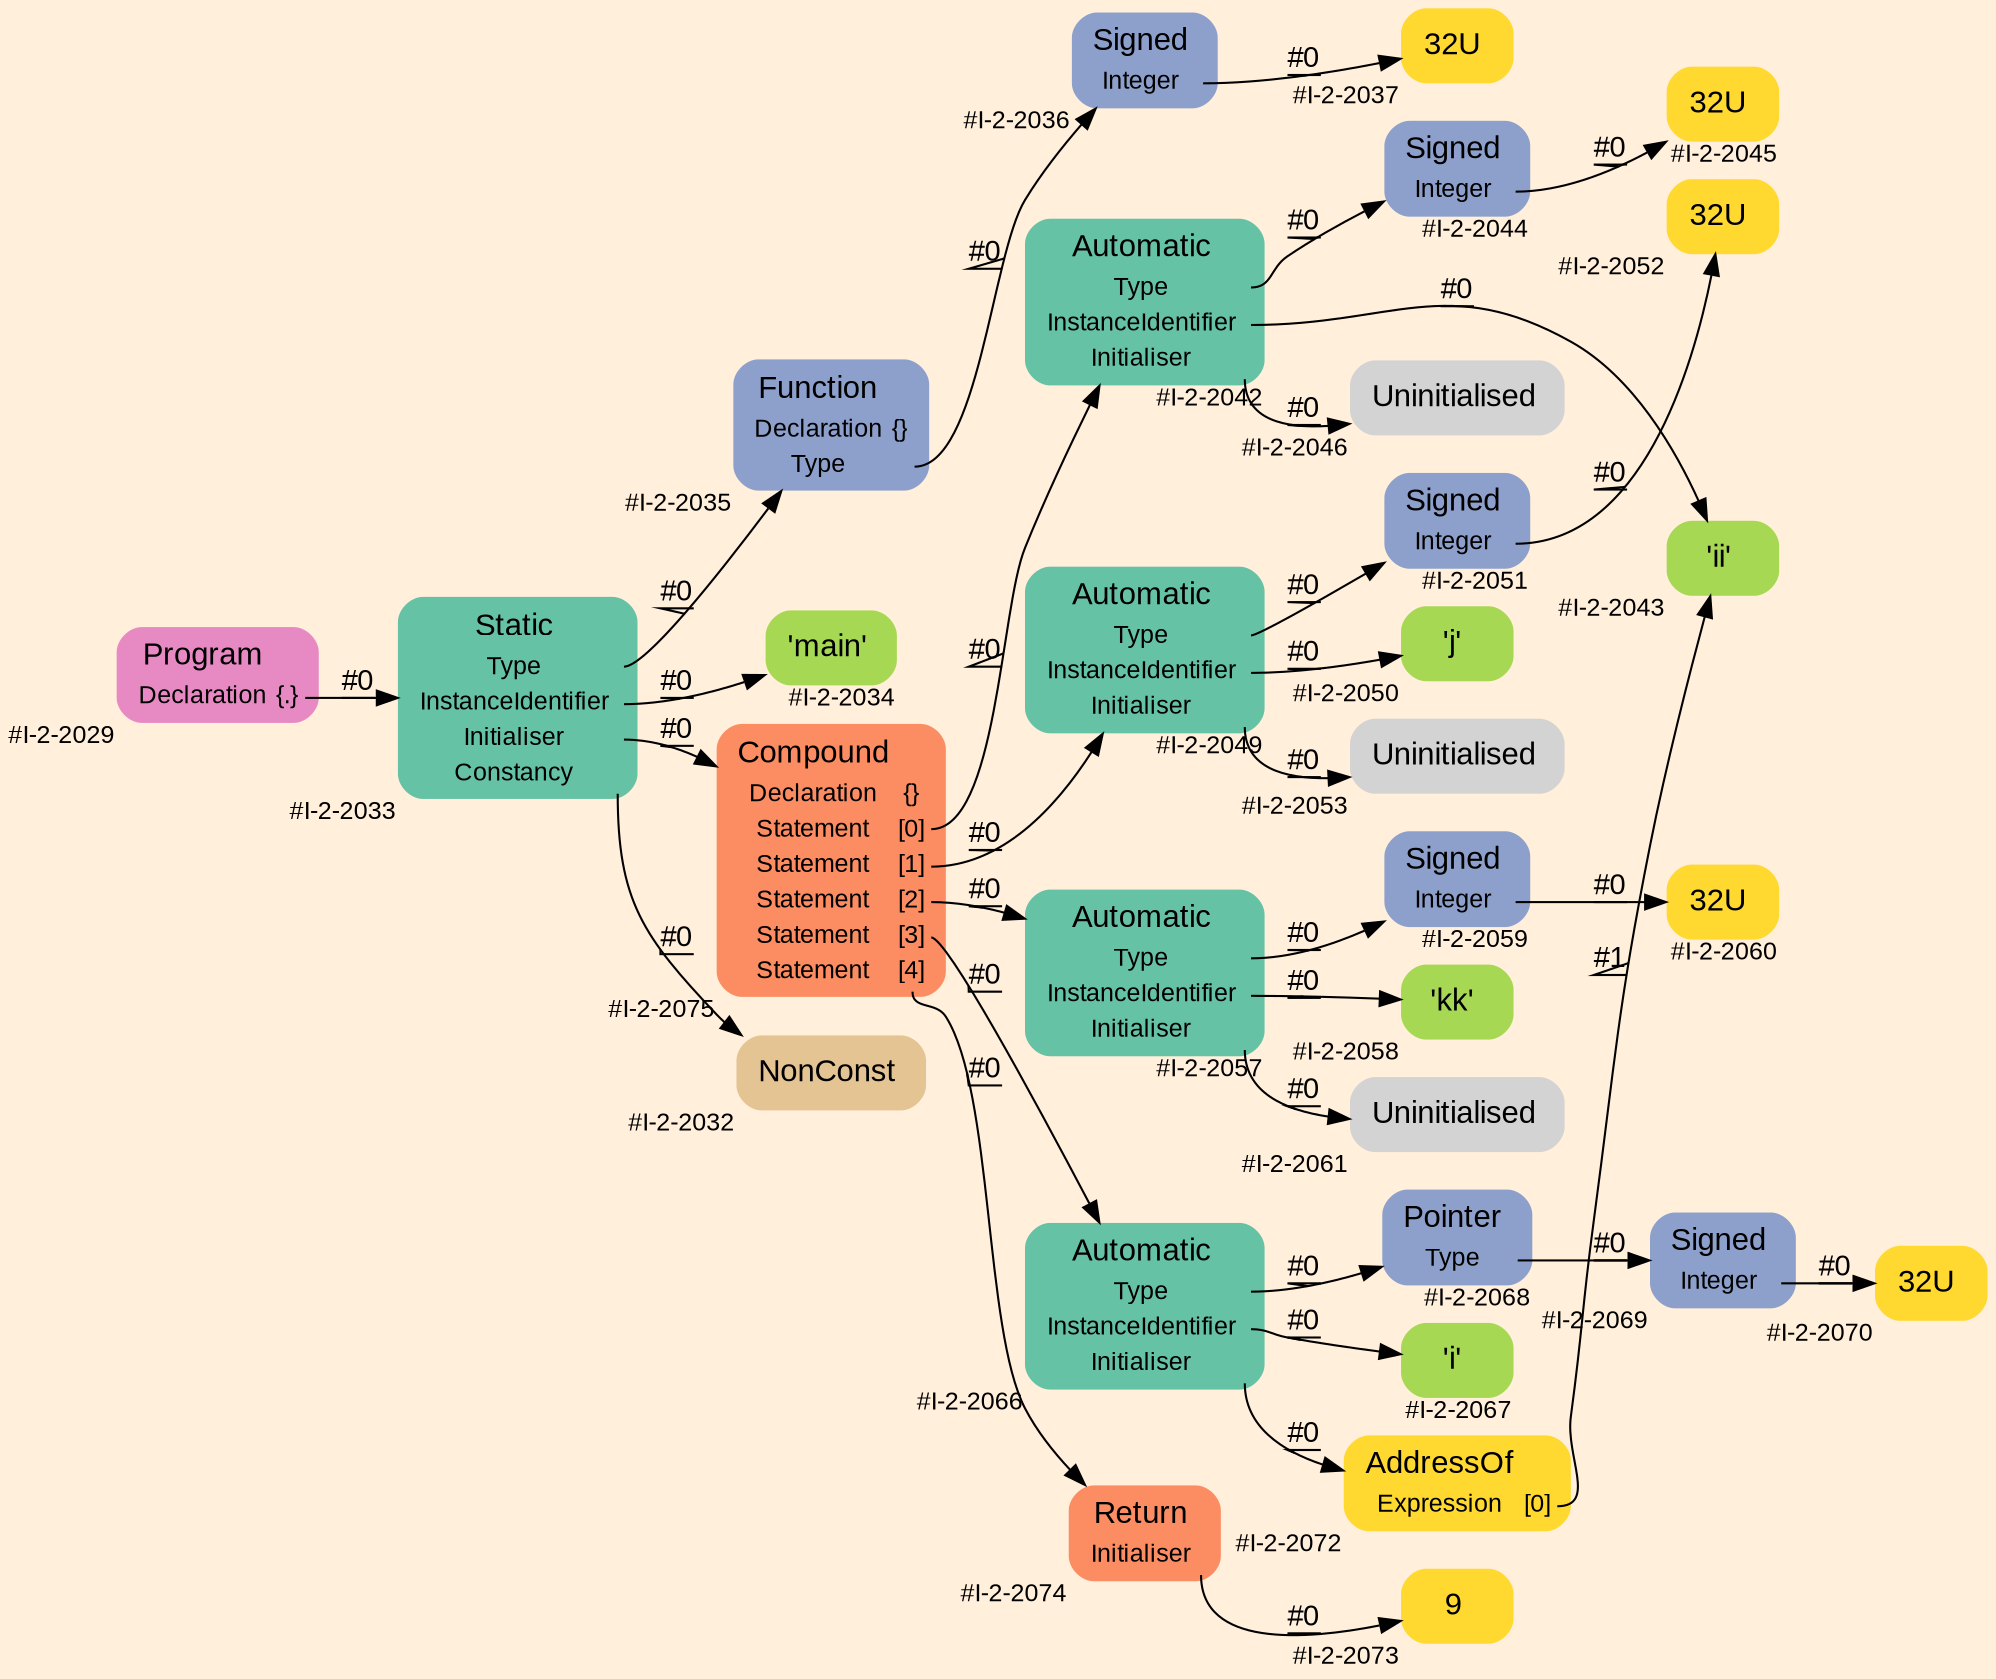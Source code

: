 digraph "" {
label = ""
labelloc = t
graph [
    rankdir = "LR"
    ranksep = 0.3
    bgcolor = antiquewhite1
    color = black
    fontcolor = black
    fontname = "Arial"
];
node [
    fontname = "Arial"
];
edge [
    fontname = "Arial"
];


// -------------------- node figure --------------------
// -------- block #I-2-2029 ----------
"#I-2-2029" [
    shape = "plaintext"
    fillcolor = "/set28/4"
    xlabel = "#I-2-2029"
    fontsize = "12"
    fontcolor = black
    label = <<TABLE BORDER="0" CELLBORDER="0" CELLSPACING="0">
     <TR><TD><FONT POINT-SIZE="15" COLOR="black">Program</FONT></TD><TD></TD></TR>
     <TR><TD><FONT POINT-SIZE="12" COLOR="black">Declaration</FONT></TD><TD PORT="port0"><FONT POINT-SIZE="12" COLOR="black">{.}</FONT></TD></TR>
    </TABLE>>
    style = "rounded,filled"
];

// -------- block #I-2-2033 ----------
"#I-2-2033" [
    shape = "plaintext"
    fillcolor = "/set28/1"
    xlabel = "#I-2-2033"
    fontsize = "12"
    fontcolor = black
    label = <<TABLE BORDER="0" CELLBORDER="0" CELLSPACING="0">
     <TR><TD><FONT POINT-SIZE="15" COLOR="black">Static</FONT></TD><TD></TD></TR>
     <TR><TD><FONT POINT-SIZE="12" COLOR="black">Type</FONT></TD><TD PORT="port0"></TD></TR>
     <TR><TD><FONT POINT-SIZE="12" COLOR="black">InstanceIdentifier</FONT></TD><TD PORT="port1"></TD></TR>
     <TR><TD><FONT POINT-SIZE="12" COLOR="black">Initialiser</FONT></TD><TD PORT="port2"></TD></TR>
     <TR><TD><FONT POINT-SIZE="12" COLOR="black">Constancy</FONT></TD><TD PORT="port3"></TD></TR>
    </TABLE>>
    style = "rounded,filled"
];

// -------- block #I-2-2035 ----------
"#I-2-2035" [
    shape = "plaintext"
    fillcolor = "/set28/3"
    xlabel = "#I-2-2035"
    fontsize = "12"
    fontcolor = black
    label = <<TABLE BORDER="0" CELLBORDER="0" CELLSPACING="0">
     <TR><TD><FONT POINT-SIZE="15" COLOR="black">Function</FONT></TD><TD></TD></TR>
     <TR><TD><FONT POINT-SIZE="12" COLOR="black">Declaration</FONT></TD><TD PORT="port0"><FONT POINT-SIZE="12" COLOR="black">{}</FONT></TD></TR>
     <TR><TD><FONT POINT-SIZE="12" COLOR="black">Type</FONT></TD><TD PORT="port1"></TD></TR>
    </TABLE>>
    style = "rounded,filled"
];

// -------- block #I-2-2036 ----------
"#I-2-2036" [
    shape = "plaintext"
    fillcolor = "/set28/3"
    xlabel = "#I-2-2036"
    fontsize = "12"
    fontcolor = black
    label = <<TABLE BORDER="0" CELLBORDER="0" CELLSPACING="0">
     <TR><TD><FONT POINT-SIZE="15" COLOR="black">Signed</FONT></TD><TD></TD></TR>
     <TR><TD><FONT POINT-SIZE="12" COLOR="black">Integer</FONT></TD><TD PORT="port0"></TD></TR>
    </TABLE>>
    style = "rounded,filled"
];

// -------- block #I-2-2037 ----------
"#I-2-2037" [
    shape = "plaintext"
    fillcolor = "/set28/6"
    xlabel = "#I-2-2037"
    fontsize = "12"
    fontcolor = black
    label = <<TABLE BORDER="0" CELLBORDER="0" CELLSPACING="0">
     <TR><TD><FONT POINT-SIZE="15" COLOR="black">32U</FONT></TD><TD></TD></TR>
    </TABLE>>
    style = "rounded,filled"
];

// -------- block #I-2-2034 ----------
"#I-2-2034" [
    shape = "plaintext"
    fillcolor = "/set28/5"
    xlabel = "#I-2-2034"
    fontsize = "12"
    fontcolor = black
    label = <<TABLE BORDER="0" CELLBORDER="0" CELLSPACING="0">
     <TR><TD><FONT POINT-SIZE="15" COLOR="black">'main'</FONT></TD><TD></TD></TR>
    </TABLE>>
    style = "rounded,filled"
];

// -------- block #I-2-2075 ----------
"#I-2-2075" [
    shape = "plaintext"
    fillcolor = "/set28/2"
    xlabel = "#I-2-2075"
    fontsize = "12"
    fontcolor = black
    label = <<TABLE BORDER="0" CELLBORDER="0" CELLSPACING="0">
     <TR><TD><FONT POINT-SIZE="15" COLOR="black">Compound</FONT></TD><TD></TD></TR>
     <TR><TD><FONT POINT-SIZE="12" COLOR="black">Declaration</FONT></TD><TD PORT="port0"><FONT POINT-SIZE="12" COLOR="black">{}</FONT></TD></TR>
     <TR><TD><FONT POINT-SIZE="12" COLOR="black">Statement</FONT></TD><TD PORT="port1"><FONT POINT-SIZE="12" COLOR="black">[0]</FONT></TD></TR>
     <TR><TD><FONT POINT-SIZE="12" COLOR="black">Statement</FONT></TD><TD PORT="port2"><FONT POINT-SIZE="12" COLOR="black">[1]</FONT></TD></TR>
     <TR><TD><FONT POINT-SIZE="12" COLOR="black">Statement</FONT></TD><TD PORT="port3"><FONT POINT-SIZE="12" COLOR="black">[2]</FONT></TD></TR>
     <TR><TD><FONT POINT-SIZE="12" COLOR="black">Statement</FONT></TD><TD PORT="port4"><FONT POINT-SIZE="12" COLOR="black">[3]</FONT></TD></TR>
     <TR><TD><FONT POINT-SIZE="12" COLOR="black">Statement</FONT></TD><TD PORT="port5"><FONT POINT-SIZE="12" COLOR="black">[4]</FONT></TD></TR>
    </TABLE>>
    style = "rounded,filled"
];

// -------- block #I-2-2042 ----------
"#I-2-2042" [
    shape = "plaintext"
    fillcolor = "/set28/1"
    xlabel = "#I-2-2042"
    fontsize = "12"
    fontcolor = black
    label = <<TABLE BORDER="0" CELLBORDER="0" CELLSPACING="0">
     <TR><TD><FONT POINT-SIZE="15" COLOR="black">Automatic</FONT></TD><TD></TD></TR>
     <TR><TD><FONT POINT-SIZE="12" COLOR="black">Type</FONT></TD><TD PORT="port0"></TD></TR>
     <TR><TD><FONT POINT-SIZE="12" COLOR="black">InstanceIdentifier</FONT></TD><TD PORT="port1"></TD></TR>
     <TR><TD><FONT POINT-SIZE="12" COLOR="black">Initialiser</FONT></TD><TD PORT="port2"></TD></TR>
    </TABLE>>
    style = "rounded,filled"
];

// -------- block #I-2-2044 ----------
"#I-2-2044" [
    shape = "plaintext"
    fillcolor = "/set28/3"
    xlabel = "#I-2-2044"
    fontsize = "12"
    fontcolor = black
    label = <<TABLE BORDER="0" CELLBORDER="0" CELLSPACING="0">
     <TR><TD><FONT POINT-SIZE="15" COLOR="black">Signed</FONT></TD><TD></TD></TR>
     <TR><TD><FONT POINT-SIZE="12" COLOR="black">Integer</FONT></TD><TD PORT="port0"></TD></TR>
    </TABLE>>
    style = "rounded,filled"
];

// -------- block #I-2-2045 ----------
"#I-2-2045" [
    shape = "plaintext"
    fillcolor = "/set28/6"
    xlabel = "#I-2-2045"
    fontsize = "12"
    fontcolor = black
    label = <<TABLE BORDER="0" CELLBORDER="0" CELLSPACING="0">
     <TR><TD><FONT POINT-SIZE="15" COLOR="black">32U</FONT></TD><TD></TD></TR>
    </TABLE>>
    style = "rounded,filled"
];

// -------- block #I-2-2043 ----------
"#I-2-2043" [
    shape = "plaintext"
    fillcolor = "/set28/5"
    xlabel = "#I-2-2043"
    fontsize = "12"
    fontcolor = black
    label = <<TABLE BORDER="0" CELLBORDER="0" CELLSPACING="0">
     <TR><TD><FONT POINT-SIZE="15" COLOR="black">'ii'</FONT></TD><TD></TD></TR>
    </TABLE>>
    style = "rounded,filled"
];

// -------- block #I-2-2046 ----------
"#I-2-2046" [
    shape = "plaintext"
    xlabel = "#I-2-2046"
    fontsize = "12"
    fontcolor = black
    label = <<TABLE BORDER="0" CELLBORDER="0" CELLSPACING="0">
     <TR><TD><FONT POINT-SIZE="15" COLOR="black">Uninitialised</FONT></TD><TD></TD></TR>
    </TABLE>>
    style = "rounded,filled"
];

// -------- block #I-2-2049 ----------
"#I-2-2049" [
    shape = "plaintext"
    fillcolor = "/set28/1"
    xlabel = "#I-2-2049"
    fontsize = "12"
    fontcolor = black
    label = <<TABLE BORDER="0" CELLBORDER="0" CELLSPACING="0">
     <TR><TD><FONT POINT-SIZE="15" COLOR="black">Automatic</FONT></TD><TD></TD></TR>
     <TR><TD><FONT POINT-SIZE="12" COLOR="black">Type</FONT></TD><TD PORT="port0"></TD></TR>
     <TR><TD><FONT POINT-SIZE="12" COLOR="black">InstanceIdentifier</FONT></TD><TD PORT="port1"></TD></TR>
     <TR><TD><FONT POINT-SIZE="12" COLOR="black">Initialiser</FONT></TD><TD PORT="port2"></TD></TR>
    </TABLE>>
    style = "rounded,filled"
];

// -------- block #I-2-2051 ----------
"#I-2-2051" [
    shape = "plaintext"
    fillcolor = "/set28/3"
    xlabel = "#I-2-2051"
    fontsize = "12"
    fontcolor = black
    label = <<TABLE BORDER="0" CELLBORDER="0" CELLSPACING="0">
     <TR><TD><FONT POINT-SIZE="15" COLOR="black">Signed</FONT></TD><TD></TD></TR>
     <TR><TD><FONT POINT-SIZE="12" COLOR="black">Integer</FONT></TD><TD PORT="port0"></TD></TR>
    </TABLE>>
    style = "rounded,filled"
];

// -------- block #I-2-2052 ----------
"#I-2-2052" [
    shape = "plaintext"
    fillcolor = "/set28/6"
    xlabel = "#I-2-2052"
    fontsize = "12"
    fontcolor = black
    label = <<TABLE BORDER="0" CELLBORDER="0" CELLSPACING="0">
     <TR><TD><FONT POINT-SIZE="15" COLOR="black">32U</FONT></TD><TD></TD></TR>
    </TABLE>>
    style = "rounded,filled"
];

// -------- block #I-2-2050 ----------
"#I-2-2050" [
    shape = "plaintext"
    fillcolor = "/set28/5"
    xlabel = "#I-2-2050"
    fontsize = "12"
    fontcolor = black
    label = <<TABLE BORDER="0" CELLBORDER="0" CELLSPACING="0">
     <TR><TD><FONT POINT-SIZE="15" COLOR="black">'j'</FONT></TD><TD></TD></TR>
    </TABLE>>
    style = "rounded,filled"
];

// -------- block #I-2-2053 ----------
"#I-2-2053" [
    shape = "plaintext"
    xlabel = "#I-2-2053"
    fontsize = "12"
    fontcolor = black
    label = <<TABLE BORDER="0" CELLBORDER="0" CELLSPACING="0">
     <TR><TD><FONT POINT-SIZE="15" COLOR="black">Uninitialised</FONT></TD><TD></TD></TR>
    </TABLE>>
    style = "rounded,filled"
];

// -------- block #I-2-2057 ----------
"#I-2-2057" [
    shape = "plaintext"
    fillcolor = "/set28/1"
    xlabel = "#I-2-2057"
    fontsize = "12"
    fontcolor = black
    label = <<TABLE BORDER="0" CELLBORDER="0" CELLSPACING="0">
     <TR><TD><FONT POINT-SIZE="15" COLOR="black">Automatic</FONT></TD><TD></TD></TR>
     <TR><TD><FONT POINT-SIZE="12" COLOR="black">Type</FONT></TD><TD PORT="port0"></TD></TR>
     <TR><TD><FONT POINT-SIZE="12" COLOR="black">InstanceIdentifier</FONT></TD><TD PORT="port1"></TD></TR>
     <TR><TD><FONT POINT-SIZE="12" COLOR="black">Initialiser</FONT></TD><TD PORT="port2"></TD></TR>
    </TABLE>>
    style = "rounded,filled"
];

// -------- block #I-2-2059 ----------
"#I-2-2059" [
    shape = "plaintext"
    fillcolor = "/set28/3"
    xlabel = "#I-2-2059"
    fontsize = "12"
    fontcolor = black
    label = <<TABLE BORDER="0" CELLBORDER="0" CELLSPACING="0">
     <TR><TD><FONT POINT-SIZE="15" COLOR="black">Signed</FONT></TD><TD></TD></TR>
     <TR><TD><FONT POINT-SIZE="12" COLOR="black">Integer</FONT></TD><TD PORT="port0"></TD></TR>
    </TABLE>>
    style = "rounded,filled"
];

// -------- block #I-2-2060 ----------
"#I-2-2060" [
    shape = "plaintext"
    fillcolor = "/set28/6"
    xlabel = "#I-2-2060"
    fontsize = "12"
    fontcolor = black
    label = <<TABLE BORDER="0" CELLBORDER="0" CELLSPACING="0">
     <TR><TD><FONT POINT-SIZE="15" COLOR="black">32U</FONT></TD><TD></TD></TR>
    </TABLE>>
    style = "rounded,filled"
];

// -------- block #I-2-2058 ----------
"#I-2-2058" [
    shape = "plaintext"
    fillcolor = "/set28/5"
    xlabel = "#I-2-2058"
    fontsize = "12"
    fontcolor = black
    label = <<TABLE BORDER="0" CELLBORDER="0" CELLSPACING="0">
     <TR><TD><FONT POINT-SIZE="15" COLOR="black">'kk'</FONT></TD><TD></TD></TR>
    </TABLE>>
    style = "rounded,filled"
];

// -------- block #I-2-2061 ----------
"#I-2-2061" [
    shape = "plaintext"
    xlabel = "#I-2-2061"
    fontsize = "12"
    fontcolor = black
    label = <<TABLE BORDER="0" CELLBORDER="0" CELLSPACING="0">
     <TR><TD><FONT POINT-SIZE="15" COLOR="black">Uninitialised</FONT></TD><TD></TD></TR>
    </TABLE>>
    style = "rounded,filled"
];

// -------- block #I-2-2066 ----------
"#I-2-2066" [
    shape = "plaintext"
    fillcolor = "/set28/1"
    xlabel = "#I-2-2066"
    fontsize = "12"
    fontcolor = black
    label = <<TABLE BORDER="0" CELLBORDER="0" CELLSPACING="0">
     <TR><TD><FONT POINT-SIZE="15" COLOR="black">Automatic</FONT></TD><TD></TD></TR>
     <TR><TD><FONT POINT-SIZE="12" COLOR="black">Type</FONT></TD><TD PORT="port0"></TD></TR>
     <TR><TD><FONT POINT-SIZE="12" COLOR="black">InstanceIdentifier</FONT></TD><TD PORT="port1"></TD></TR>
     <TR><TD><FONT POINT-SIZE="12" COLOR="black">Initialiser</FONT></TD><TD PORT="port2"></TD></TR>
    </TABLE>>
    style = "rounded,filled"
];

// -------- block #I-2-2068 ----------
"#I-2-2068" [
    shape = "plaintext"
    fillcolor = "/set28/3"
    xlabel = "#I-2-2068"
    fontsize = "12"
    fontcolor = black
    label = <<TABLE BORDER="0" CELLBORDER="0" CELLSPACING="0">
     <TR><TD><FONT POINT-SIZE="15" COLOR="black">Pointer</FONT></TD><TD></TD></TR>
     <TR><TD><FONT POINT-SIZE="12" COLOR="black">Type</FONT></TD><TD PORT="port0"></TD></TR>
    </TABLE>>
    style = "rounded,filled"
];

// -------- block #I-2-2069 ----------
"#I-2-2069" [
    shape = "plaintext"
    fillcolor = "/set28/3"
    xlabel = "#I-2-2069"
    fontsize = "12"
    fontcolor = black
    label = <<TABLE BORDER="0" CELLBORDER="0" CELLSPACING="0">
     <TR><TD><FONT POINT-SIZE="15" COLOR="black">Signed</FONT></TD><TD></TD></TR>
     <TR><TD><FONT POINT-SIZE="12" COLOR="black">Integer</FONT></TD><TD PORT="port0"></TD></TR>
    </TABLE>>
    style = "rounded,filled"
];

// -------- block #I-2-2070 ----------
"#I-2-2070" [
    shape = "plaintext"
    fillcolor = "/set28/6"
    xlabel = "#I-2-2070"
    fontsize = "12"
    fontcolor = black
    label = <<TABLE BORDER="0" CELLBORDER="0" CELLSPACING="0">
     <TR><TD><FONT POINT-SIZE="15" COLOR="black">32U</FONT></TD><TD></TD></TR>
    </TABLE>>
    style = "rounded,filled"
];

// -------- block #I-2-2067 ----------
"#I-2-2067" [
    shape = "plaintext"
    fillcolor = "/set28/5"
    xlabel = "#I-2-2067"
    fontsize = "12"
    fontcolor = black
    label = <<TABLE BORDER="0" CELLBORDER="0" CELLSPACING="0">
     <TR><TD><FONT POINT-SIZE="15" COLOR="black">'i'</FONT></TD><TD></TD></TR>
    </TABLE>>
    style = "rounded,filled"
];

// -------- block #I-2-2072 ----------
"#I-2-2072" [
    shape = "plaintext"
    fillcolor = "/set28/6"
    xlabel = "#I-2-2072"
    fontsize = "12"
    fontcolor = black
    label = <<TABLE BORDER="0" CELLBORDER="0" CELLSPACING="0">
     <TR><TD><FONT POINT-SIZE="15" COLOR="black">AddressOf</FONT></TD><TD></TD></TR>
     <TR><TD><FONT POINT-SIZE="12" COLOR="black">Expression</FONT></TD><TD PORT="port0"><FONT POINT-SIZE="12" COLOR="black">[0]</FONT></TD></TR>
    </TABLE>>
    style = "rounded,filled"
];

// -------- block #I-2-2074 ----------
"#I-2-2074" [
    shape = "plaintext"
    fillcolor = "/set28/2"
    xlabel = "#I-2-2074"
    fontsize = "12"
    fontcolor = black
    label = <<TABLE BORDER="0" CELLBORDER="0" CELLSPACING="0">
     <TR><TD><FONT POINT-SIZE="15" COLOR="black">Return</FONT></TD><TD></TD></TR>
     <TR><TD><FONT POINT-SIZE="12" COLOR="black">Initialiser</FONT></TD><TD PORT="port0"></TD></TR>
    </TABLE>>
    style = "rounded,filled"
];

// -------- block #I-2-2073 ----------
"#I-2-2073" [
    shape = "plaintext"
    fillcolor = "/set28/6"
    xlabel = "#I-2-2073"
    fontsize = "12"
    fontcolor = black
    label = <<TABLE BORDER="0" CELLBORDER="0" CELLSPACING="0">
     <TR><TD><FONT POINT-SIZE="15" COLOR="black">9</FONT></TD><TD></TD></TR>
    </TABLE>>
    style = "rounded,filled"
];

// -------- block #I-2-2032 ----------
"#I-2-2032" [
    shape = "plaintext"
    fillcolor = "/set28/7"
    xlabel = "#I-2-2032"
    fontsize = "12"
    fontcolor = black
    label = <<TABLE BORDER="0" CELLBORDER="0" CELLSPACING="0">
     <TR><TD><FONT POINT-SIZE="15" COLOR="black">NonConst</FONT></TD><TD></TD></TR>
    </TABLE>>
    style = "rounded,filled"
];

"#I-2-2029":port0 -> "#I-2-2033" [
    label = "#0"
    decorate = true
    color = black
    fontcolor = black
];

"#I-2-2033":port0 -> "#I-2-2035" [
    label = "#0"
    decorate = true
    color = black
    fontcolor = black
];

"#I-2-2033":port1 -> "#I-2-2034" [
    label = "#0"
    decorate = true
    color = black
    fontcolor = black
];

"#I-2-2033":port2 -> "#I-2-2075" [
    label = "#0"
    decorate = true
    color = black
    fontcolor = black
];

"#I-2-2033":port3 -> "#I-2-2032" [
    label = "#0"
    decorate = true
    color = black
    fontcolor = black
];

"#I-2-2035":port1 -> "#I-2-2036" [
    label = "#0"
    decorate = true
    color = black
    fontcolor = black
];

"#I-2-2036":port0 -> "#I-2-2037" [
    label = "#0"
    decorate = true
    color = black
    fontcolor = black
];

"#I-2-2075":port1 -> "#I-2-2042" [
    label = "#0"
    decorate = true
    color = black
    fontcolor = black
];

"#I-2-2075":port2 -> "#I-2-2049" [
    label = "#0"
    decorate = true
    color = black
    fontcolor = black
];

"#I-2-2075":port3 -> "#I-2-2057" [
    label = "#0"
    decorate = true
    color = black
    fontcolor = black
];

"#I-2-2075":port4 -> "#I-2-2066" [
    label = "#0"
    decorate = true
    color = black
    fontcolor = black
];

"#I-2-2075":port5 -> "#I-2-2074" [
    label = "#0"
    decorate = true
    color = black
    fontcolor = black
];

"#I-2-2042":port0 -> "#I-2-2044" [
    label = "#0"
    decorate = true
    color = black
    fontcolor = black
];

"#I-2-2042":port1 -> "#I-2-2043" [
    label = "#0"
    decorate = true
    color = black
    fontcolor = black
];

"#I-2-2042":port2 -> "#I-2-2046" [
    label = "#0"
    decorate = true
    color = black
    fontcolor = black
];

"#I-2-2044":port0 -> "#I-2-2045" [
    label = "#0"
    decorate = true
    color = black
    fontcolor = black
];

"#I-2-2049":port0 -> "#I-2-2051" [
    label = "#0"
    decorate = true
    color = black
    fontcolor = black
];

"#I-2-2049":port1 -> "#I-2-2050" [
    label = "#0"
    decorate = true
    color = black
    fontcolor = black
];

"#I-2-2049":port2 -> "#I-2-2053" [
    label = "#0"
    decorate = true
    color = black
    fontcolor = black
];

"#I-2-2051":port0 -> "#I-2-2052" [
    label = "#0"
    decorate = true
    color = black
    fontcolor = black
];

"#I-2-2057":port0 -> "#I-2-2059" [
    label = "#0"
    decorate = true
    color = black
    fontcolor = black
];

"#I-2-2057":port1 -> "#I-2-2058" [
    label = "#0"
    decorate = true
    color = black
    fontcolor = black
];

"#I-2-2057":port2 -> "#I-2-2061" [
    label = "#0"
    decorate = true
    color = black
    fontcolor = black
];

"#I-2-2059":port0 -> "#I-2-2060" [
    label = "#0"
    decorate = true
    color = black
    fontcolor = black
];

"#I-2-2066":port0 -> "#I-2-2068" [
    label = "#0"
    decorate = true
    color = black
    fontcolor = black
];

"#I-2-2066":port1 -> "#I-2-2067" [
    label = "#0"
    decorate = true
    color = black
    fontcolor = black
];

"#I-2-2066":port2 -> "#I-2-2072" [
    label = "#0"
    decorate = true
    color = black
    fontcolor = black
];

"#I-2-2068":port0 -> "#I-2-2069" [
    label = "#0"
    decorate = true
    color = black
    fontcolor = black
];

"#I-2-2069":port0 -> "#I-2-2070" [
    label = "#0"
    decorate = true
    color = black
    fontcolor = black
];

"#I-2-2072":port0 -> "#I-2-2043" [
    label = "#1"
    decorate = true
    color = black
    fontcolor = black
];

"#I-2-2074":port0 -> "#I-2-2073" [
    label = "#0"
    decorate = true
    color = black
    fontcolor = black
];



}

